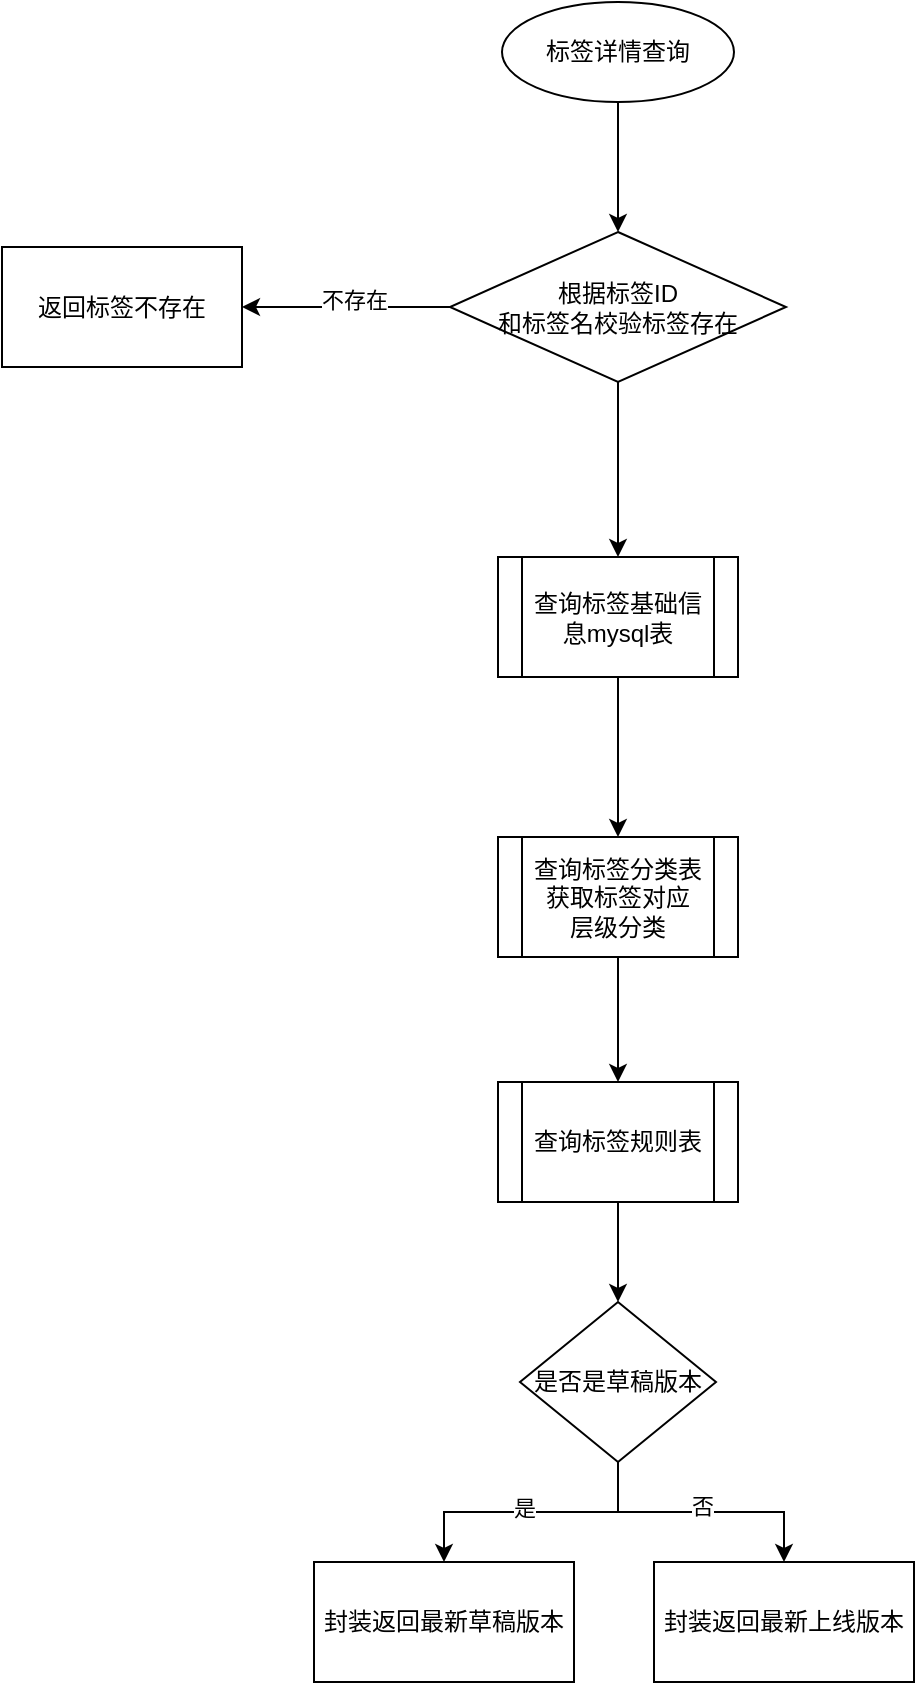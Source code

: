 <mxfile version="24.8.0">
  <diagram name="第 1 页" id="uWSThM_glE0ANEyKwjhP">
    <mxGraphModel dx="1026" dy="650" grid="1" gridSize="10" guides="1" tooltips="1" connect="1" arrows="1" fold="1" page="1" pageScale="1" pageWidth="827" pageHeight="1169" math="0" shadow="0">
      <root>
        <mxCell id="0" />
        <mxCell id="1" parent="0" />
        <mxCell id="VLuIAE1a0T2NLtZTQdPu-3" value="" style="edgeStyle=orthogonalEdgeStyle;rounded=0;orthogonalLoop=1;jettySize=auto;html=1;" parent="1" source="VLuIAE1a0T2NLtZTQdPu-1" target="VLuIAE1a0T2NLtZTQdPu-2" edge="1">
          <mxGeometry relative="1" as="geometry" />
        </mxCell>
        <mxCell id="VLuIAE1a0T2NLtZTQdPu-1" value="标签详情查询" style="ellipse;whiteSpace=wrap;html=1;" parent="1" vertex="1">
          <mxGeometry x="294" y="70" width="116" height="50" as="geometry" />
        </mxCell>
        <mxCell id="VLuIAE1a0T2NLtZTQdPu-5" value="" style="edgeStyle=orthogonalEdgeStyle;rounded=0;orthogonalLoop=1;jettySize=auto;html=1;" parent="1" source="VLuIAE1a0T2NLtZTQdPu-2" target="VLuIAE1a0T2NLtZTQdPu-4" edge="1">
          <mxGeometry relative="1" as="geometry" />
        </mxCell>
        <mxCell id="VLuIAE1a0T2NLtZTQdPu-6" value="不存在" style="edgeLabel;html=1;align=center;verticalAlign=middle;resizable=0;points=[];" parent="VLuIAE1a0T2NLtZTQdPu-5" vertex="1" connectable="0">
          <mxGeometry x="-0.077" y="-4" relative="1" as="geometry">
            <mxPoint as="offset" />
          </mxGeometry>
        </mxCell>
        <mxCell id="VLuIAE1a0T2NLtZTQdPu-8" value="" style="edgeStyle=orthogonalEdgeStyle;rounded=0;orthogonalLoop=1;jettySize=auto;html=1;" parent="1" source="VLuIAE1a0T2NLtZTQdPu-2" target="VLuIAE1a0T2NLtZTQdPu-7" edge="1">
          <mxGeometry relative="1" as="geometry" />
        </mxCell>
        <mxCell id="VLuIAE1a0T2NLtZTQdPu-2" value="根据标签ID&lt;div&gt;和标签名校验标签存在&lt;/div&gt;" style="rhombus;whiteSpace=wrap;html=1;" parent="1" vertex="1">
          <mxGeometry x="268" y="185" width="168" height="75" as="geometry" />
        </mxCell>
        <mxCell id="VLuIAE1a0T2NLtZTQdPu-4" value="返回标签不存在" style="whiteSpace=wrap;html=1;" parent="1" vertex="1">
          <mxGeometry x="44" y="192.5" width="120" height="60" as="geometry" />
        </mxCell>
        <mxCell id="VLuIAE1a0T2NLtZTQdPu-10" value="" style="edgeStyle=orthogonalEdgeStyle;rounded=0;orthogonalLoop=1;jettySize=auto;html=1;" parent="1" source="VLuIAE1a0T2NLtZTQdPu-7" target="VLuIAE1a0T2NLtZTQdPu-9" edge="1">
          <mxGeometry relative="1" as="geometry" />
        </mxCell>
        <mxCell id="VLuIAE1a0T2NLtZTQdPu-7" value="查询标签基础信息mysql表" style="shape=process;whiteSpace=wrap;html=1;backgroundOutline=1;" parent="1" vertex="1">
          <mxGeometry x="292" y="347.5" width="120" height="60" as="geometry" />
        </mxCell>
        <mxCell id="GaWyDEnmGPFJHQnYAP7q-3" value="" style="edgeStyle=orthogonalEdgeStyle;rounded=0;orthogonalLoop=1;jettySize=auto;html=1;" edge="1" parent="1" source="VLuIAE1a0T2NLtZTQdPu-9" target="GaWyDEnmGPFJHQnYAP7q-2">
          <mxGeometry relative="1" as="geometry" />
        </mxCell>
        <mxCell id="VLuIAE1a0T2NLtZTQdPu-9" value="查询标签分类表获取标签对应&lt;div&gt;层级分类&lt;/div&gt;" style="shape=process;whiteSpace=wrap;html=1;backgroundOutline=1;" parent="1" vertex="1">
          <mxGeometry x="292" y="487.5" width="120" height="60" as="geometry" />
        </mxCell>
        <mxCell id="GaWyDEnmGPFJHQnYAP7q-5" value="" style="edgeStyle=orthogonalEdgeStyle;rounded=0;orthogonalLoop=1;jettySize=auto;html=1;" edge="1" parent="1" source="GaWyDEnmGPFJHQnYAP7q-2" target="GaWyDEnmGPFJHQnYAP7q-4">
          <mxGeometry relative="1" as="geometry" />
        </mxCell>
        <mxCell id="GaWyDEnmGPFJHQnYAP7q-2" value="查询标签规则表" style="shape=process;whiteSpace=wrap;html=1;backgroundOutline=1;" vertex="1" parent="1">
          <mxGeometry x="292" y="610" width="120" height="60" as="geometry" />
        </mxCell>
        <mxCell id="GaWyDEnmGPFJHQnYAP7q-7" value="" style="edgeStyle=orthogonalEdgeStyle;rounded=0;orthogonalLoop=1;jettySize=auto;html=1;" edge="1" parent="1" source="GaWyDEnmGPFJHQnYAP7q-4" target="GaWyDEnmGPFJHQnYAP7q-6">
          <mxGeometry relative="1" as="geometry" />
        </mxCell>
        <mxCell id="GaWyDEnmGPFJHQnYAP7q-10" value="是" style="edgeLabel;html=1;align=center;verticalAlign=middle;resizable=0;points=[];" vertex="1" connectable="0" parent="GaWyDEnmGPFJHQnYAP7q-7">
          <mxGeometry x="0.051" y="-2" relative="1" as="geometry">
            <mxPoint as="offset" />
          </mxGeometry>
        </mxCell>
        <mxCell id="GaWyDEnmGPFJHQnYAP7q-9" style="edgeStyle=orthogonalEdgeStyle;rounded=0;orthogonalLoop=1;jettySize=auto;html=1;" edge="1" parent="1" source="GaWyDEnmGPFJHQnYAP7q-4" target="GaWyDEnmGPFJHQnYAP7q-8">
          <mxGeometry relative="1" as="geometry" />
        </mxCell>
        <mxCell id="GaWyDEnmGPFJHQnYAP7q-11" value="否" style="edgeLabel;html=1;align=center;verticalAlign=middle;resizable=0;points=[];" vertex="1" connectable="0" parent="GaWyDEnmGPFJHQnYAP7q-9">
          <mxGeometry x="0.007" y="3" relative="1" as="geometry">
            <mxPoint as="offset" />
          </mxGeometry>
        </mxCell>
        <mxCell id="GaWyDEnmGPFJHQnYAP7q-4" value="是否是草稿版本" style="rhombus;whiteSpace=wrap;html=1;" vertex="1" parent="1">
          <mxGeometry x="303" y="720" width="98" height="80" as="geometry" />
        </mxCell>
        <mxCell id="GaWyDEnmGPFJHQnYAP7q-6" value="封装返回最新草稿版本" style="whiteSpace=wrap;html=1;" vertex="1" parent="1">
          <mxGeometry x="200" y="850" width="130" height="60" as="geometry" />
        </mxCell>
        <mxCell id="GaWyDEnmGPFJHQnYAP7q-8" value="封装返回最新上线版本" style="rounded=0;whiteSpace=wrap;html=1;" vertex="1" parent="1">
          <mxGeometry x="370" y="850" width="130" height="60" as="geometry" />
        </mxCell>
      </root>
    </mxGraphModel>
  </diagram>
</mxfile>

